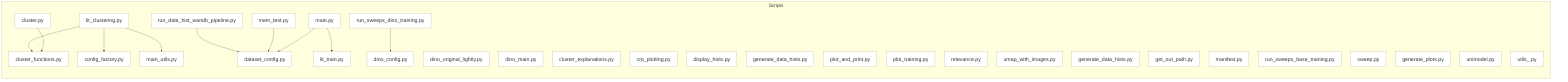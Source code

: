 %%{init:{
  "securityLevel":"loose",
  "flowchart":{"htmlLabels":true,"nodeSpacing":44,"rankSpacing":84,"useMaxWidth":true},
  "themeVariables":{"fontSize":"22px"}
}}%%
flowchart TB
subgraph Scripts [Scripts]
  direction TB
  script_cluster_py[cluster.py];
  script_configs_config_factory_py[config_factory.py];
  script_configs_dataset_config_py[dataset_config.py];
  script_configs_dino_config_py[dino_config.py];
  script_dino_dino_original_lightly_py[dino_original_lightly.py];
  script_dino_main_py[dino_main.py];
  script_evaluation_cluster_explanations_py[cluster_explanations.py];
  script_evaluation_cluster_functions_py[cluster_functions.py];
  script_evaluation_crp_plotting_py[crp_plotting.py];
  script_evaluation_display_hists_py[display_hists.py];
  script_evaluation_generate_data_hists_py[generate_data_hists.py];
  script_evaluation_lit_clustering_py[lit_clustering.py];
  script_evaluation_plot_and_print_py[plot_and_print.py];
  script_evaluation_plot_training_py[plot_training.py];
  script_evaluation_relevance_py[relevance.py];
  script_evaluation_umap_with_images_py[umap_with_images.py];
  script_generate_data_hists_py[generate_data_hists.py];
  script_get_out_path_py[get_out_path.py];
  script_main_py[main.py];
  script_main_utils_py[main_utils.py];
  script_manifest_py[manifest.py];
  script_mem_test_py[mem_test.py];
  script_run_data_hist_wandb_pipeline_py[run_data_hist_wandb_pipeline.py];
  script_run_sweeps_base_training_py[run_sweeps_base_training.py];
  script_run_sweeps_dino_training_py[run_sweeps_dino_training.py];
  script_sweep_py[sweep.py];
  script_train_generate_plots_py[generate_plots.py];
  script_train_lit_train_py[lit_train.py];
  script_unimodel_py[unimodel.py];
  script_utils_utils__py[utils_.py];
end

script_cluster_py --> script_evaluation_cluster_functions_py;
script_evaluation_lit_clustering_py --> script_configs_config_factory_py;
script_evaluation_lit_clustering_py --> script_evaluation_cluster_functions_py;
script_evaluation_lit_clustering_py --> script_main_utils_py;
script_main_py --> script_configs_dataset_config_py;
script_main_py --> script_train_lit_train_py;
script_mem_test_py --> script_configs_dataset_config_py;
script_run_data_hist_wandb_pipeline_py --> script_configs_dataset_config_py;
script_run_sweeps_dino_training_py --> script_configs_dino_config_py;
classDef big fill:#fff,stroke:#999,stroke-width:1px,font-size:24px;
class script_cluster_py,script_configs_config_factory_py,script_configs_dataset_config_py,script_configs_dino_config_py,script_dino_dino_original_lightly_py,script_dino_main_py,script_evaluation_cluster_explanations_py,script_evaluation_cluster_functions_py,script_evaluation_crp_plotting_py,script_evaluation_display_hists_py,script_evaluation_generate_data_hists_py,script_evaluation_lit_clustering_py,script_evaluation_plot_and_print_py,script_evaluation_plot_training_py,script_evaluation_relevance_py,script_evaluation_umap_with_images_py,script_generate_data_hists_py,script_get_out_path_py,script_main_py,script_main_utils_py,script_manifest_py,script_mem_test_py,script_run_data_hist_wandb_pipeline_py,script_run_sweeps_base_training_py,script_run_sweeps_dino_training_py,script_sweep_py,script_train_generate_plots_py,script_train_lit_train_py,script_unimodel_py,script_utils_utils__py big;